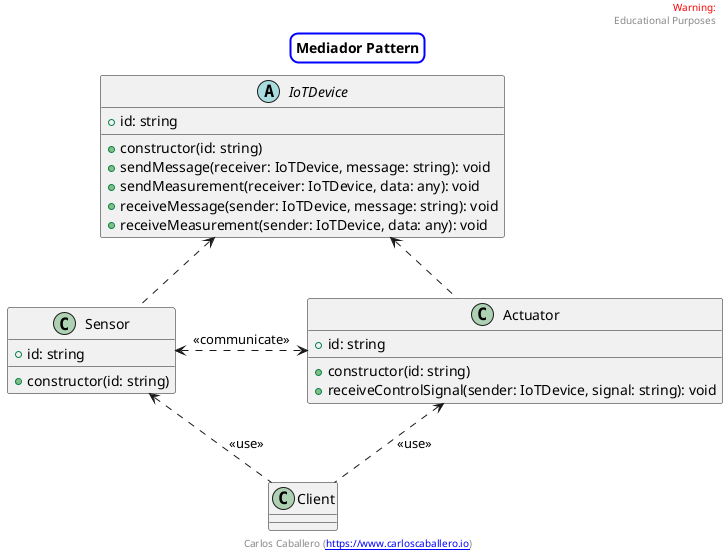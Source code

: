 
@startuml
skinparam titleBorderRoundCorner 15
skinparam titleBorderThickness 2
skinparam titleBorderColor blue


header
<font color=red>Warning:</font>
Educational Purposes
endheader

center footer Carlos Caballero ([[https://www.carloscaballero.io https://www.carloscaballero.io]])


title Mediador Pattern

class Sensor {
  + id: string
  + constructor(id: string)
}

class Actuator {
  + id: string
  + constructor(id: string)
  + receiveControlSignal(sender: IoTDevice, signal: string): void 
}

abstract class IoTDevice {
  + id: string
  + constructor(id: string)
  + sendMessage(receiver: IoTDevice, message: string): void
  + sendMeasurement(receiver: IoTDevice, data: any): void
  + receiveMessage(sender: IoTDevice, message: string): void
  + receiveMeasurement(sender: IoTDevice, data: any): void
}

IoTDevice <.. Sensor
IoTDevice <.. Actuator
Sensor <.. Client  : "<<use>>"
Actuator <.. Client  : "<<use>>"

Sensor <.> Actuator: "<<communicate>>"
@enduml


